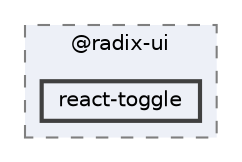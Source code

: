 digraph "C:/Users/arisc/OneDrive/Documents/GitHub/FINAL/EcoEats-Project/node_modules/@radix-ui/react-toggle"
{
 // LATEX_PDF_SIZE
  bgcolor="transparent";
  edge [fontname=Helvetica,fontsize=10,labelfontname=Helvetica,labelfontsize=10];
  node [fontname=Helvetica,fontsize=10,shape=box,height=0.2,width=0.4];
  compound=true
  subgraph clusterdir_ab62ad447ec992f2fe79c76b760e4d1f {
    graph [ bgcolor="#edf0f7", pencolor="grey50", label="@radix-ui", fontname=Helvetica,fontsize=10 style="filled,dashed", URL="dir_ab62ad447ec992f2fe79c76b760e4d1f.html",tooltip=""]
  dir_b5fb81cdee7ccee8ad4ab9bb8c5678cf [label="react-toggle", fillcolor="#edf0f7", color="grey25", style="filled,bold", URL="dir_b5fb81cdee7ccee8ad4ab9bb8c5678cf.html",tooltip=""];
  }
}
